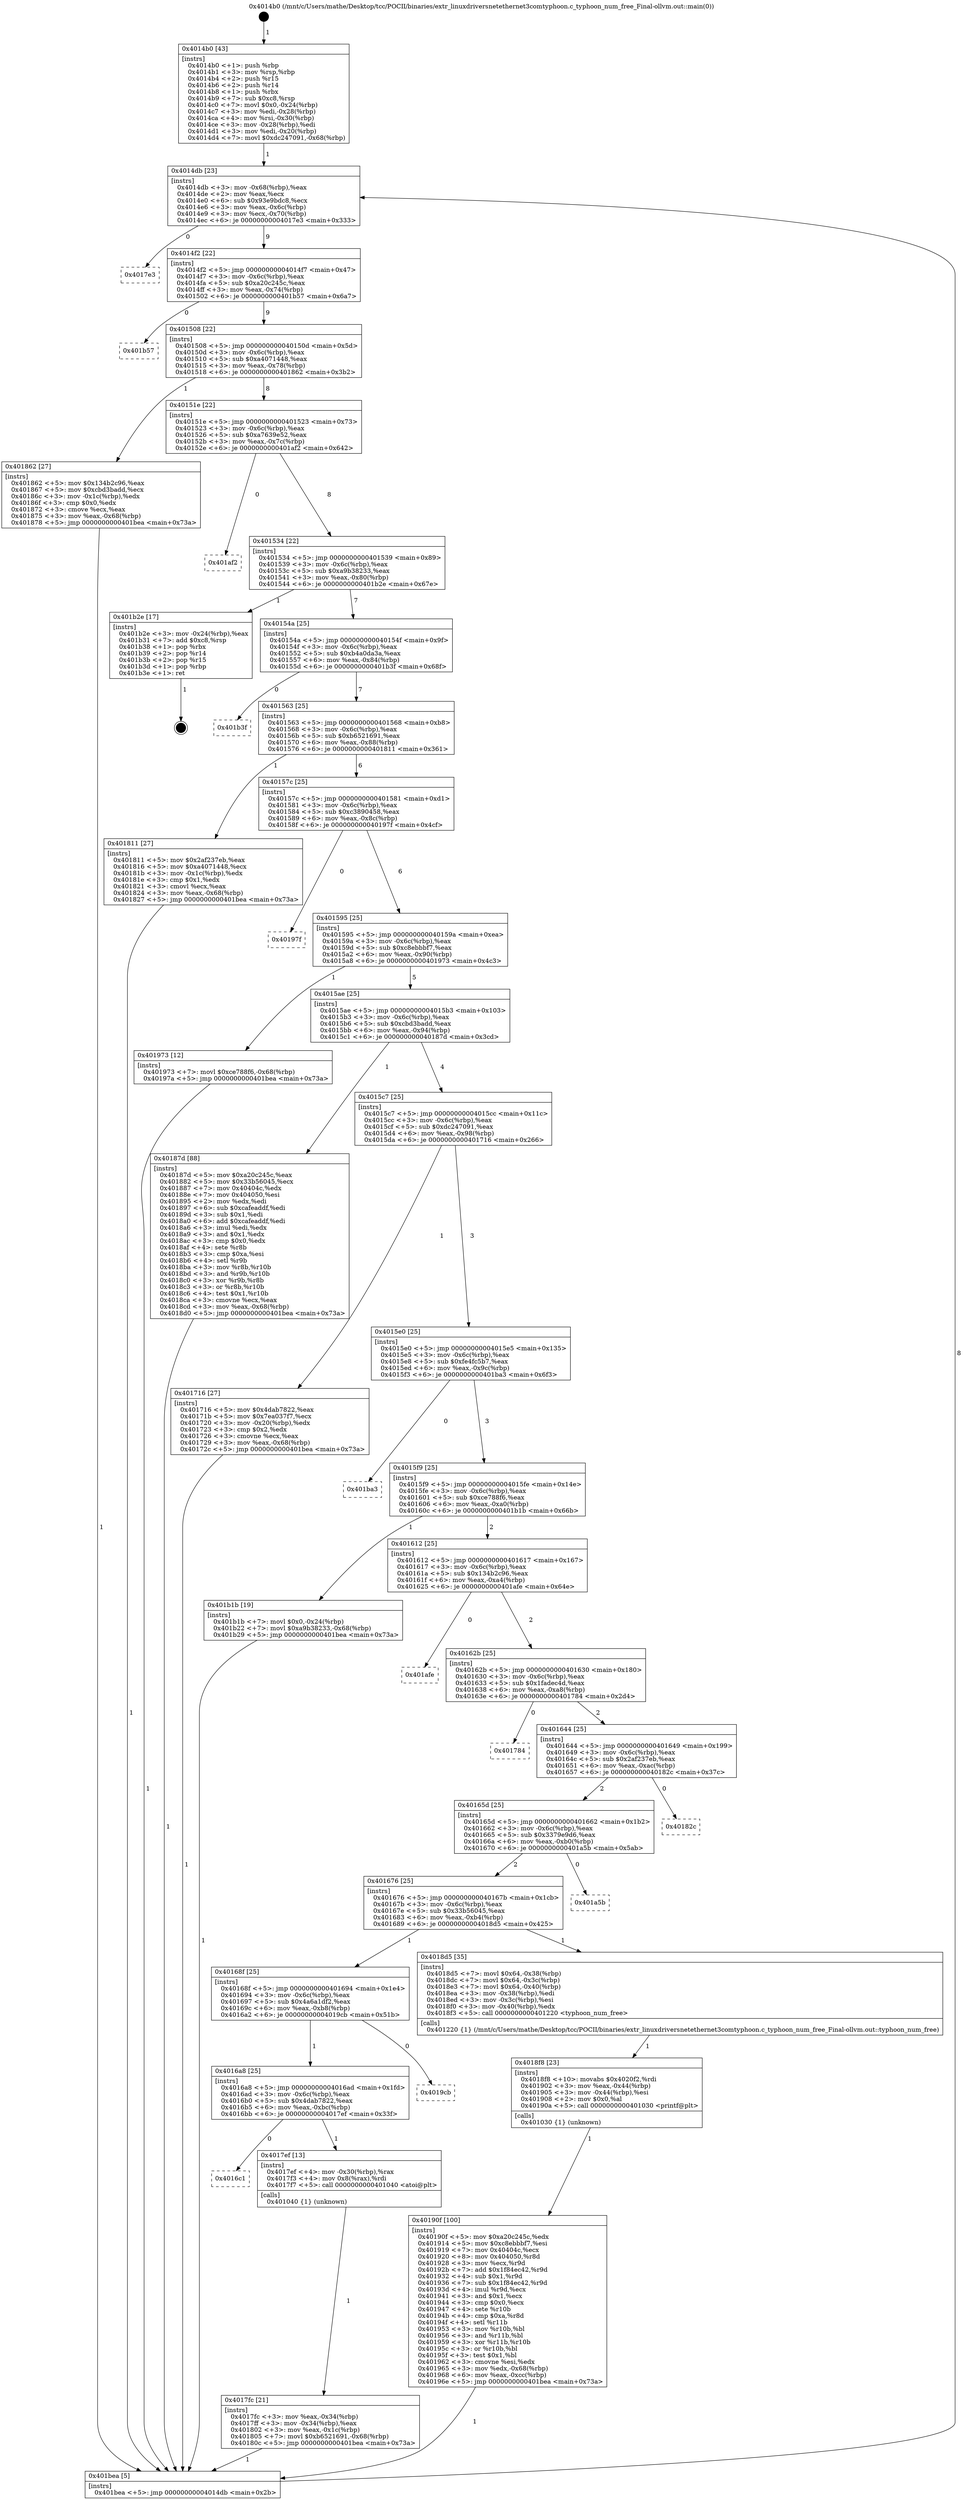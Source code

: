 digraph "0x4014b0" {
  label = "0x4014b0 (/mnt/c/Users/mathe/Desktop/tcc/POCII/binaries/extr_linuxdriversnetethernet3comtyphoon.c_typhoon_num_free_Final-ollvm.out::main(0))"
  labelloc = "t"
  node[shape=record]

  Entry [label="",width=0.3,height=0.3,shape=circle,fillcolor=black,style=filled]
  "0x4014db" [label="{
     0x4014db [23]\l
     | [instrs]\l
     &nbsp;&nbsp;0x4014db \<+3\>: mov -0x68(%rbp),%eax\l
     &nbsp;&nbsp;0x4014de \<+2\>: mov %eax,%ecx\l
     &nbsp;&nbsp;0x4014e0 \<+6\>: sub $0x93e9bdc8,%ecx\l
     &nbsp;&nbsp;0x4014e6 \<+3\>: mov %eax,-0x6c(%rbp)\l
     &nbsp;&nbsp;0x4014e9 \<+3\>: mov %ecx,-0x70(%rbp)\l
     &nbsp;&nbsp;0x4014ec \<+6\>: je 00000000004017e3 \<main+0x333\>\l
  }"]
  "0x4017e3" [label="{
     0x4017e3\l
  }", style=dashed]
  "0x4014f2" [label="{
     0x4014f2 [22]\l
     | [instrs]\l
     &nbsp;&nbsp;0x4014f2 \<+5\>: jmp 00000000004014f7 \<main+0x47\>\l
     &nbsp;&nbsp;0x4014f7 \<+3\>: mov -0x6c(%rbp),%eax\l
     &nbsp;&nbsp;0x4014fa \<+5\>: sub $0xa20c245c,%eax\l
     &nbsp;&nbsp;0x4014ff \<+3\>: mov %eax,-0x74(%rbp)\l
     &nbsp;&nbsp;0x401502 \<+6\>: je 0000000000401b57 \<main+0x6a7\>\l
  }"]
  Exit [label="",width=0.3,height=0.3,shape=circle,fillcolor=black,style=filled,peripheries=2]
  "0x401b57" [label="{
     0x401b57\l
  }", style=dashed]
  "0x401508" [label="{
     0x401508 [22]\l
     | [instrs]\l
     &nbsp;&nbsp;0x401508 \<+5\>: jmp 000000000040150d \<main+0x5d\>\l
     &nbsp;&nbsp;0x40150d \<+3\>: mov -0x6c(%rbp),%eax\l
     &nbsp;&nbsp;0x401510 \<+5\>: sub $0xa4071448,%eax\l
     &nbsp;&nbsp;0x401515 \<+3\>: mov %eax,-0x78(%rbp)\l
     &nbsp;&nbsp;0x401518 \<+6\>: je 0000000000401862 \<main+0x3b2\>\l
  }"]
  "0x40190f" [label="{
     0x40190f [100]\l
     | [instrs]\l
     &nbsp;&nbsp;0x40190f \<+5\>: mov $0xa20c245c,%edx\l
     &nbsp;&nbsp;0x401914 \<+5\>: mov $0xc8ebbbf7,%esi\l
     &nbsp;&nbsp;0x401919 \<+7\>: mov 0x40404c,%ecx\l
     &nbsp;&nbsp;0x401920 \<+8\>: mov 0x404050,%r8d\l
     &nbsp;&nbsp;0x401928 \<+3\>: mov %ecx,%r9d\l
     &nbsp;&nbsp;0x40192b \<+7\>: add $0x1f84ec42,%r9d\l
     &nbsp;&nbsp;0x401932 \<+4\>: sub $0x1,%r9d\l
     &nbsp;&nbsp;0x401936 \<+7\>: sub $0x1f84ec42,%r9d\l
     &nbsp;&nbsp;0x40193d \<+4\>: imul %r9d,%ecx\l
     &nbsp;&nbsp;0x401941 \<+3\>: and $0x1,%ecx\l
     &nbsp;&nbsp;0x401944 \<+3\>: cmp $0x0,%ecx\l
     &nbsp;&nbsp;0x401947 \<+4\>: sete %r10b\l
     &nbsp;&nbsp;0x40194b \<+4\>: cmp $0xa,%r8d\l
     &nbsp;&nbsp;0x40194f \<+4\>: setl %r11b\l
     &nbsp;&nbsp;0x401953 \<+3\>: mov %r10b,%bl\l
     &nbsp;&nbsp;0x401956 \<+3\>: and %r11b,%bl\l
     &nbsp;&nbsp;0x401959 \<+3\>: xor %r11b,%r10b\l
     &nbsp;&nbsp;0x40195c \<+3\>: or %r10b,%bl\l
     &nbsp;&nbsp;0x40195f \<+3\>: test $0x1,%bl\l
     &nbsp;&nbsp;0x401962 \<+3\>: cmovne %esi,%edx\l
     &nbsp;&nbsp;0x401965 \<+3\>: mov %edx,-0x68(%rbp)\l
     &nbsp;&nbsp;0x401968 \<+6\>: mov %eax,-0xcc(%rbp)\l
     &nbsp;&nbsp;0x40196e \<+5\>: jmp 0000000000401bea \<main+0x73a\>\l
  }"]
  "0x401862" [label="{
     0x401862 [27]\l
     | [instrs]\l
     &nbsp;&nbsp;0x401862 \<+5\>: mov $0x134b2c96,%eax\l
     &nbsp;&nbsp;0x401867 \<+5\>: mov $0xcbd3badd,%ecx\l
     &nbsp;&nbsp;0x40186c \<+3\>: mov -0x1c(%rbp),%edx\l
     &nbsp;&nbsp;0x40186f \<+3\>: cmp $0x0,%edx\l
     &nbsp;&nbsp;0x401872 \<+3\>: cmove %ecx,%eax\l
     &nbsp;&nbsp;0x401875 \<+3\>: mov %eax,-0x68(%rbp)\l
     &nbsp;&nbsp;0x401878 \<+5\>: jmp 0000000000401bea \<main+0x73a\>\l
  }"]
  "0x40151e" [label="{
     0x40151e [22]\l
     | [instrs]\l
     &nbsp;&nbsp;0x40151e \<+5\>: jmp 0000000000401523 \<main+0x73\>\l
     &nbsp;&nbsp;0x401523 \<+3\>: mov -0x6c(%rbp),%eax\l
     &nbsp;&nbsp;0x401526 \<+5\>: sub $0xa7639e52,%eax\l
     &nbsp;&nbsp;0x40152b \<+3\>: mov %eax,-0x7c(%rbp)\l
     &nbsp;&nbsp;0x40152e \<+6\>: je 0000000000401af2 \<main+0x642\>\l
  }"]
  "0x4018f8" [label="{
     0x4018f8 [23]\l
     | [instrs]\l
     &nbsp;&nbsp;0x4018f8 \<+10\>: movabs $0x4020f2,%rdi\l
     &nbsp;&nbsp;0x401902 \<+3\>: mov %eax,-0x44(%rbp)\l
     &nbsp;&nbsp;0x401905 \<+3\>: mov -0x44(%rbp),%esi\l
     &nbsp;&nbsp;0x401908 \<+2\>: mov $0x0,%al\l
     &nbsp;&nbsp;0x40190a \<+5\>: call 0000000000401030 \<printf@plt\>\l
     | [calls]\l
     &nbsp;&nbsp;0x401030 \{1\} (unknown)\l
  }"]
  "0x401af2" [label="{
     0x401af2\l
  }", style=dashed]
  "0x401534" [label="{
     0x401534 [22]\l
     | [instrs]\l
     &nbsp;&nbsp;0x401534 \<+5\>: jmp 0000000000401539 \<main+0x89\>\l
     &nbsp;&nbsp;0x401539 \<+3\>: mov -0x6c(%rbp),%eax\l
     &nbsp;&nbsp;0x40153c \<+5\>: sub $0xa9b38233,%eax\l
     &nbsp;&nbsp;0x401541 \<+3\>: mov %eax,-0x80(%rbp)\l
     &nbsp;&nbsp;0x401544 \<+6\>: je 0000000000401b2e \<main+0x67e\>\l
  }"]
  "0x4017fc" [label="{
     0x4017fc [21]\l
     | [instrs]\l
     &nbsp;&nbsp;0x4017fc \<+3\>: mov %eax,-0x34(%rbp)\l
     &nbsp;&nbsp;0x4017ff \<+3\>: mov -0x34(%rbp),%eax\l
     &nbsp;&nbsp;0x401802 \<+3\>: mov %eax,-0x1c(%rbp)\l
     &nbsp;&nbsp;0x401805 \<+7\>: movl $0xb6521691,-0x68(%rbp)\l
     &nbsp;&nbsp;0x40180c \<+5\>: jmp 0000000000401bea \<main+0x73a\>\l
  }"]
  "0x401b2e" [label="{
     0x401b2e [17]\l
     | [instrs]\l
     &nbsp;&nbsp;0x401b2e \<+3\>: mov -0x24(%rbp),%eax\l
     &nbsp;&nbsp;0x401b31 \<+7\>: add $0xc8,%rsp\l
     &nbsp;&nbsp;0x401b38 \<+1\>: pop %rbx\l
     &nbsp;&nbsp;0x401b39 \<+2\>: pop %r14\l
     &nbsp;&nbsp;0x401b3b \<+2\>: pop %r15\l
     &nbsp;&nbsp;0x401b3d \<+1\>: pop %rbp\l
     &nbsp;&nbsp;0x401b3e \<+1\>: ret\l
  }"]
  "0x40154a" [label="{
     0x40154a [25]\l
     | [instrs]\l
     &nbsp;&nbsp;0x40154a \<+5\>: jmp 000000000040154f \<main+0x9f\>\l
     &nbsp;&nbsp;0x40154f \<+3\>: mov -0x6c(%rbp),%eax\l
     &nbsp;&nbsp;0x401552 \<+5\>: sub $0xb4a0da3a,%eax\l
     &nbsp;&nbsp;0x401557 \<+6\>: mov %eax,-0x84(%rbp)\l
     &nbsp;&nbsp;0x40155d \<+6\>: je 0000000000401b3f \<main+0x68f\>\l
  }"]
  "0x4016c1" [label="{
     0x4016c1\l
  }", style=dashed]
  "0x401b3f" [label="{
     0x401b3f\l
  }", style=dashed]
  "0x401563" [label="{
     0x401563 [25]\l
     | [instrs]\l
     &nbsp;&nbsp;0x401563 \<+5\>: jmp 0000000000401568 \<main+0xb8\>\l
     &nbsp;&nbsp;0x401568 \<+3\>: mov -0x6c(%rbp),%eax\l
     &nbsp;&nbsp;0x40156b \<+5\>: sub $0xb6521691,%eax\l
     &nbsp;&nbsp;0x401570 \<+6\>: mov %eax,-0x88(%rbp)\l
     &nbsp;&nbsp;0x401576 \<+6\>: je 0000000000401811 \<main+0x361\>\l
  }"]
  "0x4017ef" [label="{
     0x4017ef [13]\l
     | [instrs]\l
     &nbsp;&nbsp;0x4017ef \<+4\>: mov -0x30(%rbp),%rax\l
     &nbsp;&nbsp;0x4017f3 \<+4\>: mov 0x8(%rax),%rdi\l
     &nbsp;&nbsp;0x4017f7 \<+5\>: call 0000000000401040 \<atoi@plt\>\l
     | [calls]\l
     &nbsp;&nbsp;0x401040 \{1\} (unknown)\l
  }"]
  "0x401811" [label="{
     0x401811 [27]\l
     | [instrs]\l
     &nbsp;&nbsp;0x401811 \<+5\>: mov $0x2af237eb,%eax\l
     &nbsp;&nbsp;0x401816 \<+5\>: mov $0xa4071448,%ecx\l
     &nbsp;&nbsp;0x40181b \<+3\>: mov -0x1c(%rbp),%edx\l
     &nbsp;&nbsp;0x40181e \<+3\>: cmp $0x1,%edx\l
     &nbsp;&nbsp;0x401821 \<+3\>: cmovl %ecx,%eax\l
     &nbsp;&nbsp;0x401824 \<+3\>: mov %eax,-0x68(%rbp)\l
     &nbsp;&nbsp;0x401827 \<+5\>: jmp 0000000000401bea \<main+0x73a\>\l
  }"]
  "0x40157c" [label="{
     0x40157c [25]\l
     | [instrs]\l
     &nbsp;&nbsp;0x40157c \<+5\>: jmp 0000000000401581 \<main+0xd1\>\l
     &nbsp;&nbsp;0x401581 \<+3\>: mov -0x6c(%rbp),%eax\l
     &nbsp;&nbsp;0x401584 \<+5\>: sub $0xc3890458,%eax\l
     &nbsp;&nbsp;0x401589 \<+6\>: mov %eax,-0x8c(%rbp)\l
     &nbsp;&nbsp;0x40158f \<+6\>: je 000000000040197f \<main+0x4cf\>\l
  }"]
  "0x4016a8" [label="{
     0x4016a8 [25]\l
     | [instrs]\l
     &nbsp;&nbsp;0x4016a8 \<+5\>: jmp 00000000004016ad \<main+0x1fd\>\l
     &nbsp;&nbsp;0x4016ad \<+3\>: mov -0x6c(%rbp),%eax\l
     &nbsp;&nbsp;0x4016b0 \<+5\>: sub $0x4dab7822,%eax\l
     &nbsp;&nbsp;0x4016b5 \<+6\>: mov %eax,-0xbc(%rbp)\l
     &nbsp;&nbsp;0x4016bb \<+6\>: je 00000000004017ef \<main+0x33f\>\l
  }"]
  "0x40197f" [label="{
     0x40197f\l
  }", style=dashed]
  "0x401595" [label="{
     0x401595 [25]\l
     | [instrs]\l
     &nbsp;&nbsp;0x401595 \<+5\>: jmp 000000000040159a \<main+0xea\>\l
     &nbsp;&nbsp;0x40159a \<+3\>: mov -0x6c(%rbp),%eax\l
     &nbsp;&nbsp;0x40159d \<+5\>: sub $0xc8ebbbf7,%eax\l
     &nbsp;&nbsp;0x4015a2 \<+6\>: mov %eax,-0x90(%rbp)\l
     &nbsp;&nbsp;0x4015a8 \<+6\>: je 0000000000401973 \<main+0x4c3\>\l
  }"]
  "0x4019cb" [label="{
     0x4019cb\l
  }", style=dashed]
  "0x401973" [label="{
     0x401973 [12]\l
     | [instrs]\l
     &nbsp;&nbsp;0x401973 \<+7\>: movl $0xce788f6,-0x68(%rbp)\l
     &nbsp;&nbsp;0x40197a \<+5\>: jmp 0000000000401bea \<main+0x73a\>\l
  }"]
  "0x4015ae" [label="{
     0x4015ae [25]\l
     | [instrs]\l
     &nbsp;&nbsp;0x4015ae \<+5\>: jmp 00000000004015b3 \<main+0x103\>\l
     &nbsp;&nbsp;0x4015b3 \<+3\>: mov -0x6c(%rbp),%eax\l
     &nbsp;&nbsp;0x4015b6 \<+5\>: sub $0xcbd3badd,%eax\l
     &nbsp;&nbsp;0x4015bb \<+6\>: mov %eax,-0x94(%rbp)\l
     &nbsp;&nbsp;0x4015c1 \<+6\>: je 000000000040187d \<main+0x3cd\>\l
  }"]
  "0x40168f" [label="{
     0x40168f [25]\l
     | [instrs]\l
     &nbsp;&nbsp;0x40168f \<+5\>: jmp 0000000000401694 \<main+0x1e4\>\l
     &nbsp;&nbsp;0x401694 \<+3\>: mov -0x6c(%rbp),%eax\l
     &nbsp;&nbsp;0x401697 \<+5\>: sub $0x4a6a1df2,%eax\l
     &nbsp;&nbsp;0x40169c \<+6\>: mov %eax,-0xb8(%rbp)\l
     &nbsp;&nbsp;0x4016a2 \<+6\>: je 00000000004019cb \<main+0x51b\>\l
  }"]
  "0x40187d" [label="{
     0x40187d [88]\l
     | [instrs]\l
     &nbsp;&nbsp;0x40187d \<+5\>: mov $0xa20c245c,%eax\l
     &nbsp;&nbsp;0x401882 \<+5\>: mov $0x33b56045,%ecx\l
     &nbsp;&nbsp;0x401887 \<+7\>: mov 0x40404c,%edx\l
     &nbsp;&nbsp;0x40188e \<+7\>: mov 0x404050,%esi\l
     &nbsp;&nbsp;0x401895 \<+2\>: mov %edx,%edi\l
     &nbsp;&nbsp;0x401897 \<+6\>: sub $0xcafeaddf,%edi\l
     &nbsp;&nbsp;0x40189d \<+3\>: sub $0x1,%edi\l
     &nbsp;&nbsp;0x4018a0 \<+6\>: add $0xcafeaddf,%edi\l
     &nbsp;&nbsp;0x4018a6 \<+3\>: imul %edi,%edx\l
     &nbsp;&nbsp;0x4018a9 \<+3\>: and $0x1,%edx\l
     &nbsp;&nbsp;0x4018ac \<+3\>: cmp $0x0,%edx\l
     &nbsp;&nbsp;0x4018af \<+4\>: sete %r8b\l
     &nbsp;&nbsp;0x4018b3 \<+3\>: cmp $0xa,%esi\l
     &nbsp;&nbsp;0x4018b6 \<+4\>: setl %r9b\l
     &nbsp;&nbsp;0x4018ba \<+3\>: mov %r8b,%r10b\l
     &nbsp;&nbsp;0x4018bd \<+3\>: and %r9b,%r10b\l
     &nbsp;&nbsp;0x4018c0 \<+3\>: xor %r9b,%r8b\l
     &nbsp;&nbsp;0x4018c3 \<+3\>: or %r8b,%r10b\l
     &nbsp;&nbsp;0x4018c6 \<+4\>: test $0x1,%r10b\l
     &nbsp;&nbsp;0x4018ca \<+3\>: cmovne %ecx,%eax\l
     &nbsp;&nbsp;0x4018cd \<+3\>: mov %eax,-0x68(%rbp)\l
     &nbsp;&nbsp;0x4018d0 \<+5\>: jmp 0000000000401bea \<main+0x73a\>\l
  }"]
  "0x4015c7" [label="{
     0x4015c7 [25]\l
     | [instrs]\l
     &nbsp;&nbsp;0x4015c7 \<+5\>: jmp 00000000004015cc \<main+0x11c\>\l
     &nbsp;&nbsp;0x4015cc \<+3\>: mov -0x6c(%rbp),%eax\l
     &nbsp;&nbsp;0x4015cf \<+5\>: sub $0xdc247091,%eax\l
     &nbsp;&nbsp;0x4015d4 \<+6\>: mov %eax,-0x98(%rbp)\l
     &nbsp;&nbsp;0x4015da \<+6\>: je 0000000000401716 \<main+0x266\>\l
  }"]
  "0x4018d5" [label="{
     0x4018d5 [35]\l
     | [instrs]\l
     &nbsp;&nbsp;0x4018d5 \<+7\>: movl $0x64,-0x38(%rbp)\l
     &nbsp;&nbsp;0x4018dc \<+7\>: movl $0x64,-0x3c(%rbp)\l
     &nbsp;&nbsp;0x4018e3 \<+7\>: movl $0x64,-0x40(%rbp)\l
     &nbsp;&nbsp;0x4018ea \<+3\>: mov -0x38(%rbp),%edi\l
     &nbsp;&nbsp;0x4018ed \<+3\>: mov -0x3c(%rbp),%esi\l
     &nbsp;&nbsp;0x4018f0 \<+3\>: mov -0x40(%rbp),%edx\l
     &nbsp;&nbsp;0x4018f3 \<+5\>: call 0000000000401220 \<typhoon_num_free\>\l
     | [calls]\l
     &nbsp;&nbsp;0x401220 \{1\} (/mnt/c/Users/mathe/Desktop/tcc/POCII/binaries/extr_linuxdriversnetethernet3comtyphoon.c_typhoon_num_free_Final-ollvm.out::typhoon_num_free)\l
  }"]
  "0x401716" [label="{
     0x401716 [27]\l
     | [instrs]\l
     &nbsp;&nbsp;0x401716 \<+5\>: mov $0x4dab7822,%eax\l
     &nbsp;&nbsp;0x40171b \<+5\>: mov $0x7ea037f7,%ecx\l
     &nbsp;&nbsp;0x401720 \<+3\>: mov -0x20(%rbp),%edx\l
     &nbsp;&nbsp;0x401723 \<+3\>: cmp $0x2,%edx\l
     &nbsp;&nbsp;0x401726 \<+3\>: cmovne %ecx,%eax\l
     &nbsp;&nbsp;0x401729 \<+3\>: mov %eax,-0x68(%rbp)\l
     &nbsp;&nbsp;0x40172c \<+5\>: jmp 0000000000401bea \<main+0x73a\>\l
  }"]
  "0x4015e0" [label="{
     0x4015e0 [25]\l
     | [instrs]\l
     &nbsp;&nbsp;0x4015e0 \<+5\>: jmp 00000000004015e5 \<main+0x135\>\l
     &nbsp;&nbsp;0x4015e5 \<+3\>: mov -0x6c(%rbp),%eax\l
     &nbsp;&nbsp;0x4015e8 \<+5\>: sub $0xfe4fc5b7,%eax\l
     &nbsp;&nbsp;0x4015ed \<+6\>: mov %eax,-0x9c(%rbp)\l
     &nbsp;&nbsp;0x4015f3 \<+6\>: je 0000000000401ba3 \<main+0x6f3\>\l
  }"]
  "0x401bea" [label="{
     0x401bea [5]\l
     | [instrs]\l
     &nbsp;&nbsp;0x401bea \<+5\>: jmp 00000000004014db \<main+0x2b\>\l
  }"]
  "0x4014b0" [label="{
     0x4014b0 [43]\l
     | [instrs]\l
     &nbsp;&nbsp;0x4014b0 \<+1\>: push %rbp\l
     &nbsp;&nbsp;0x4014b1 \<+3\>: mov %rsp,%rbp\l
     &nbsp;&nbsp;0x4014b4 \<+2\>: push %r15\l
     &nbsp;&nbsp;0x4014b6 \<+2\>: push %r14\l
     &nbsp;&nbsp;0x4014b8 \<+1\>: push %rbx\l
     &nbsp;&nbsp;0x4014b9 \<+7\>: sub $0xc8,%rsp\l
     &nbsp;&nbsp;0x4014c0 \<+7\>: movl $0x0,-0x24(%rbp)\l
     &nbsp;&nbsp;0x4014c7 \<+3\>: mov %edi,-0x28(%rbp)\l
     &nbsp;&nbsp;0x4014ca \<+4\>: mov %rsi,-0x30(%rbp)\l
     &nbsp;&nbsp;0x4014ce \<+3\>: mov -0x28(%rbp),%edi\l
     &nbsp;&nbsp;0x4014d1 \<+3\>: mov %edi,-0x20(%rbp)\l
     &nbsp;&nbsp;0x4014d4 \<+7\>: movl $0xdc247091,-0x68(%rbp)\l
  }"]
  "0x401676" [label="{
     0x401676 [25]\l
     | [instrs]\l
     &nbsp;&nbsp;0x401676 \<+5\>: jmp 000000000040167b \<main+0x1cb\>\l
     &nbsp;&nbsp;0x40167b \<+3\>: mov -0x6c(%rbp),%eax\l
     &nbsp;&nbsp;0x40167e \<+5\>: sub $0x33b56045,%eax\l
     &nbsp;&nbsp;0x401683 \<+6\>: mov %eax,-0xb4(%rbp)\l
     &nbsp;&nbsp;0x401689 \<+6\>: je 00000000004018d5 \<main+0x425\>\l
  }"]
  "0x401ba3" [label="{
     0x401ba3\l
  }", style=dashed]
  "0x4015f9" [label="{
     0x4015f9 [25]\l
     | [instrs]\l
     &nbsp;&nbsp;0x4015f9 \<+5\>: jmp 00000000004015fe \<main+0x14e\>\l
     &nbsp;&nbsp;0x4015fe \<+3\>: mov -0x6c(%rbp),%eax\l
     &nbsp;&nbsp;0x401601 \<+5\>: sub $0xce788f6,%eax\l
     &nbsp;&nbsp;0x401606 \<+6\>: mov %eax,-0xa0(%rbp)\l
     &nbsp;&nbsp;0x40160c \<+6\>: je 0000000000401b1b \<main+0x66b\>\l
  }"]
  "0x401a5b" [label="{
     0x401a5b\l
  }", style=dashed]
  "0x401b1b" [label="{
     0x401b1b [19]\l
     | [instrs]\l
     &nbsp;&nbsp;0x401b1b \<+7\>: movl $0x0,-0x24(%rbp)\l
     &nbsp;&nbsp;0x401b22 \<+7\>: movl $0xa9b38233,-0x68(%rbp)\l
     &nbsp;&nbsp;0x401b29 \<+5\>: jmp 0000000000401bea \<main+0x73a\>\l
  }"]
  "0x401612" [label="{
     0x401612 [25]\l
     | [instrs]\l
     &nbsp;&nbsp;0x401612 \<+5\>: jmp 0000000000401617 \<main+0x167\>\l
     &nbsp;&nbsp;0x401617 \<+3\>: mov -0x6c(%rbp),%eax\l
     &nbsp;&nbsp;0x40161a \<+5\>: sub $0x134b2c96,%eax\l
     &nbsp;&nbsp;0x40161f \<+6\>: mov %eax,-0xa4(%rbp)\l
     &nbsp;&nbsp;0x401625 \<+6\>: je 0000000000401afe \<main+0x64e\>\l
  }"]
  "0x40165d" [label="{
     0x40165d [25]\l
     | [instrs]\l
     &nbsp;&nbsp;0x40165d \<+5\>: jmp 0000000000401662 \<main+0x1b2\>\l
     &nbsp;&nbsp;0x401662 \<+3\>: mov -0x6c(%rbp),%eax\l
     &nbsp;&nbsp;0x401665 \<+5\>: sub $0x3379e9d6,%eax\l
     &nbsp;&nbsp;0x40166a \<+6\>: mov %eax,-0xb0(%rbp)\l
     &nbsp;&nbsp;0x401670 \<+6\>: je 0000000000401a5b \<main+0x5ab\>\l
  }"]
  "0x401afe" [label="{
     0x401afe\l
  }", style=dashed]
  "0x40162b" [label="{
     0x40162b [25]\l
     | [instrs]\l
     &nbsp;&nbsp;0x40162b \<+5\>: jmp 0000000000401630 \<main+0x180\>\l
     &nbsp;&nbsp;0x401630 \<+3\>: mov -0x6c(%rbp),%eax\l
     &nbsp;&nbsp;0x401633 \<+5\>: sub $0x1fadec4d,%eax\l
     &nbsp;&nbsp;0x401638 \<+6\>: mov %eax,-0xa8(%rbp)\l
     &nbsp;&nbsp;0x40163e \<+6\>: je 0000000000401784 \<main+0x2d4\>\l
  }"]
  "0x40182c" [label="{
     0x40182c\l
  }", style=dashed]
  "0x401784" [label="{
     0x401784\l
  }", style=dashed]
  "0x401644" [label="{
     0x401644 [25]\l
     | [instrs]\l
     &nbsp;&nbsp;0x401644 \<+5\>: jmp 0000000000401649 \<main+0x199\>\l
     &nbsp;&nbsp;0x401649 \<+3\>: mov -0x6c(%rbp),%eax\l
     &nbsp;&nbsp;0x40164c \<+5\>: sub $0x2af237eb,%eax\l
     &nbsp;&nbsp;0x401651 \<+6\>: mov %eax,-0xac(%rbp)\l
     &nbsp;&nbsp;0x401657 \<+6\>: je 000000000040182c \<main+0x37c\>\l
  }"]
  Entry -> "0x4014b0" [label=" 1"]
  "0x4014db" -> "0x4017e3" [label=" 0"]
  "0x4014db" -> "0x4014f2" [label=" 9"]
  "0x401b2e" -> Exit [label=" 1"]
  "0x4014f2" -> "0x401b57" [label=" 0"]
  "0x4014f2" -> "0x401508" [label=" 9"]
  "0x401b1b" -> "0x401bea" [label=" 1"]
  "0x401508" -> "0x401862" [label=" 1"]
  "0x401508" -> "0x40151e" [label=" 8"]
  "0x401973" -> "0x401bea" [label=" 1"]
  "0x40151e" -> "0x401af2" [label=" 0"]
  "0x40151e" -> "0x401534" [label=" 8"]
  "0x40190f" -> "0x401bea" [label=" 1"]
  "0x401534" -> "0x401b2e" [label=" 1"]
  "0x401534" -> "0x40154a" [label=" 7"]
  "0x4018f8" -> "0x40190f" [label=" 1"]
  "0x40154a" -> "0x401b3f" [label=" 0"]
  "0x40154a" -> "0x401563" [label=" 7"]
  "0x4018d5" -> "0x4018f8" [label=" 1"]
  "0x401563" -> "0x401811" [label=" 1"]
  "0x401563" -> "0x40157c" [label=" 6"]
  "0x40187d" -> "0x401bea" [label=" 1"]
  "0x40157c" -> "0x40197f" [label=" 0"]
  "0x40157c" -> "0x401595" [label=" 6"]
  "0x401811" -> "0x401bea" [label=" 1"]
  "0x401595" -> "0x401973" [label=" 1"]
  "0x401595" -> "0x4015ae" [label=" 5"]
  "0x4017fc" -> "0x401bea" [label=" 1"]
  "0x4015ae" -> "0x40187d" [label=" 1"]
  "0x4015ae" -> "0x4015c7" [label=" 4"]
  "0x4016a8" -> "0x4016c1" [label=" 0"]
  "0x4015c7" -> "0x401716" [label=" 1"]
  "0x4015c7" -> "0x4015e0" [label=" 3"]
  "0x401716" -> "0x401bea" [label=" 1"]
  "0x4014b0" -> "0x4014db" [label=" 1"]
  "0x401bea" -> "0x4014db" [label=" 8"]
  "0x4016a8" -> "0x4017ef" [label=" 1"]
  "0x4015e0" -> "0x401ba3" [label=" 0"]
  "0x4015e0" -> "0x4015f9" [label=" 3"]
  "0x40168f" -> "0x4016a8" [label=" 1"]
  "0x4015f9" -> "0x401b1b" [label=" 1"]
  "0x4015f9" -> "0x401612" [label=" 2"]
  "0x40168f" -> "0x4019cb" [label=" 0"]
  "0x401612" -> "0x401afe" [label=" 0"]
  "0x401612" -> "0x40162b" [label=" 2"]
  "0x401676" -> "0x40168f" [label=" 1"]
  "0x40162b" -> "0x401784" [label=" 0"]
  "0x40162b" -> "0x401644" [label=" 2"]
  "0x401676" -> "0x4018d5" [label=" 1"]
  "0x401644" -> "0x40182c" [label=" 0"]
  "0x401644" -> "0x40165d" [label=" 2"]
  "0x4017ef" -> "0x4017fc" [label=" 1"]
  "0x40165d" -> "0x401a5b" [label=" 0"]
  "0x40165d" -> "0x401676" [label=" 2"]
  "0x401862" -> "0x401bea" [label=" 1"]
}
